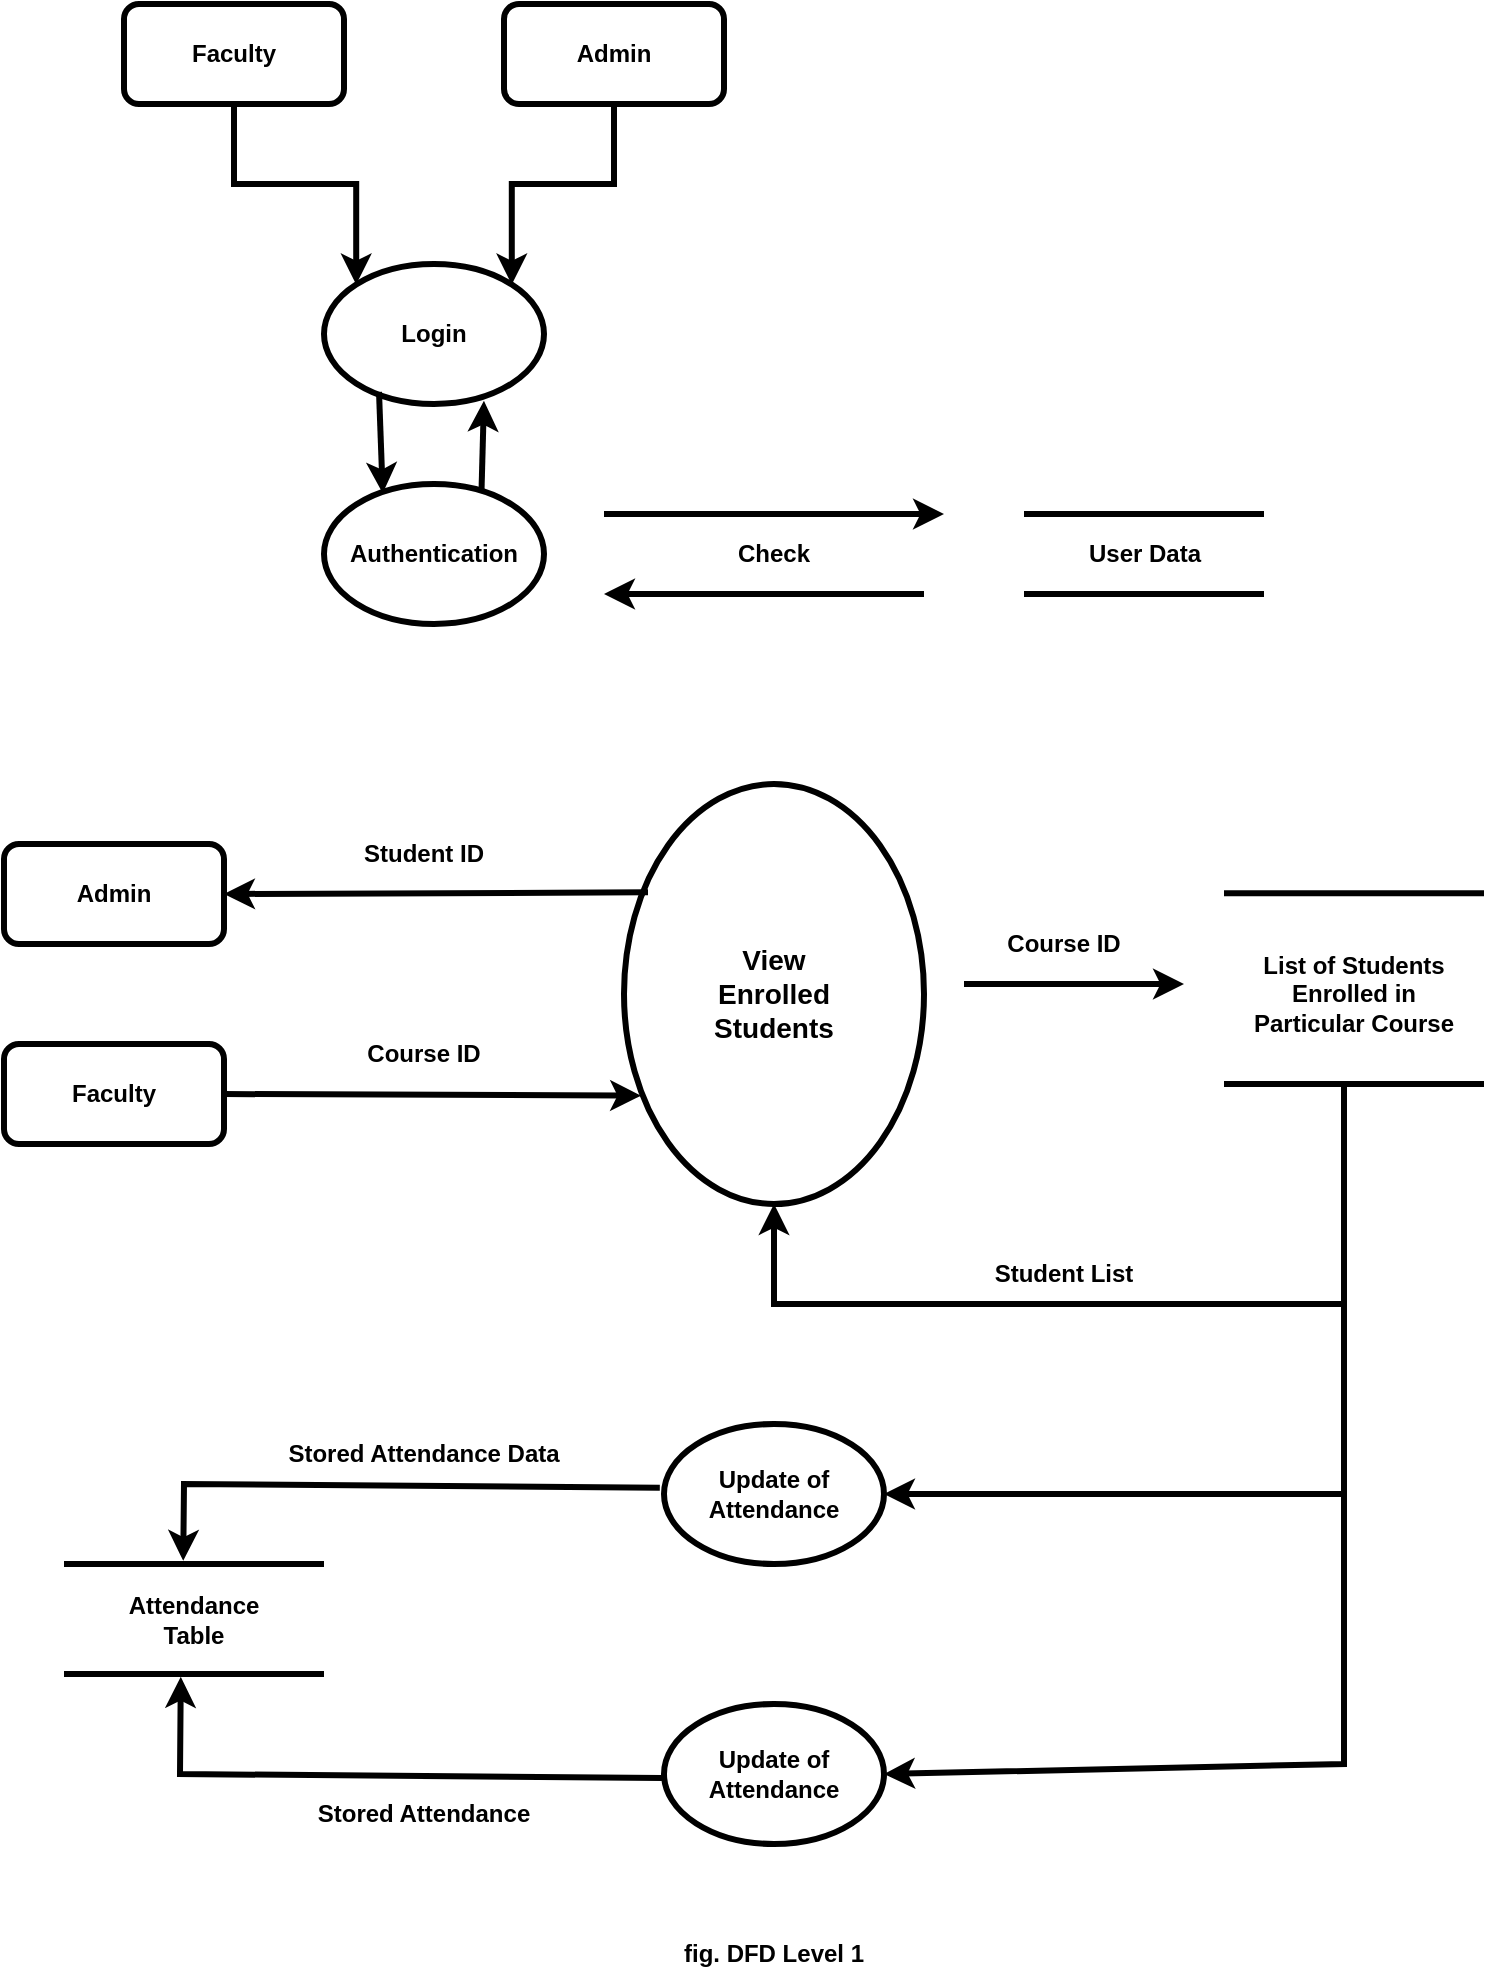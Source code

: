 <mxfile version="24.7.4">
  <diagram name="Page-1" id="e7sQo26B1uetAWzda61K">
    <mxGraphModel grid="1" page="1" gridSize="10" guides="1" tooltips="1" connect="1" arrows="1" fold="1" pageScale="1" pageWidth="850" pageHeight="1100" math="0" shadow="0">
      <root>
        <mxCell id="0" />
        <mxCell id="1" parent="0" />
        <mxCell id="Isc7oL6KGUsIhXfSyb_4-7" style="edgeStyle=orthogonalEdgeStyle;rounded=0;orthogonalLoop=1;jettySize=auto;html=1;exitX=0.5;exitY=1;exitDx=0;exitDy=0;entryX=0;entryY=0;entryDx=0;entryDy=0;strokeWidth=3;" edge="1" parent="1" source="Isc7oL6KGUsIhXfSyb_4-1" target="Isc7oL6KGUsIhXfSyb_4-3">
          <mxGeometry relative="1" as="geometry" />
        </mxCell>
        <mxCell id="Isc7oL6KGUsIhXfSyb_4-1" value="&lt;b&gt;Faculty&lt;/b&gt;" style="rounded=1;whiteSpace=wrap;html=1;strokeWidth=3;" vertex="1" parent="1">
          <mxGeometry x="100" y="70" width="110" height="50" as="geometry" />
        </mxCell>
        <mxCell id="Isc7oL6KGUsIhXfSyb_4-3" value="&lt;b&gt;Login&lt;/b&gt;" style="ellipse;whiteSpace=wrap;html=1;strokeWidth=3;" vertex="1" parent="1">
          <mxGeometry x="200" y="200" width="110" height="70" as="geometry" />
        </mxCell>
        <mxCell id="Isc7oL6KGUsIhXfSyb_4-5" value="&lt;b&gt;Authentication&lt;/b&gt;" style="ellipse;whiteSpace=wrap;html=1;strokeWidth=3;" vertex="1" parent="1">
          <mxGeometry x="200" y="310" width="110" height="70" as="geometry" />
        </mxCell>
        <mxCell id="Isc7oL6KGUsIhXfSyb_4-8" style="edgeStyle=orthogonalEdgeStyle;rounded=0;orthogonalLoop=1;jettySize=auto;html=1;exitX=0.5;exitY=1;exitDx=0;exitDy=0;entryX=1;entryY=0;entryDx=0;entryDy=0;strokeWidth=3;" edge="1" parent="1" source="Isc7oL6KGUsIhXfSyb_4-6" target="Isc7oL6KGUsIhXfSyb_4-3">
          <mxGeometry relative="1" as="geometry" />
        </mxCell>
        <mxCell id="Isc7oL6KGUsIhXfSyb_4-6" value="&lt;b&gt;Admin&lt;/b&gt;" style="rounded=1;whiteSpace=wrap;html=1;strokeWidth=3;" vertex="1" parent="1">
          <mxGeometry x="290" y="70" width="110" height="50" as="geometry" />
        </mxCell>
        <mxCell id="Isc7oL6KGUsIhXfSyb_4-11" value="" style="endArrow=classic;html=1;rounded=0;entryX=0.267;entryY=0.066;entryDx=0;entryDy=0;entryPerimeter=0;exitX=0.25;exitY=0.914;exitDx=0;exitDy=0;exitPerimeter=0;strokeWidth=3;" edge="1" parent="1" source="Isc7oL6KGUsIhXfSyb_4-3" target="Isc7oL6KGUsIhXfSyb_4-5">
          <mxGeometry width="50" height="50" relative="1" as="geometry">
            <mxPoint x="230" y="279.36" as="sourcePoint" />
            <mxPoint x="230.0" y="310" as="targetPoint" />
          </mxGeometry>
        </mxCell>
        <mxCell id="Isc7oL6KGUsIhXfSyb_4-12" value="" style="endArrow=classic;html=1;rounded=0;exitX=0.716;exitY=0.048;exitDx=0;exitDy=0;exitPerimeter=0;entryX=0.727;entryY=0.977;entryDx=0;entryDy=0;entryPerimeter=0;strokeWidth=3;" edge="1" parent="1" source="Isc7oL6KGUsIhXfSyb_4-5" target="Isc7oL6KGUsIhXfSyb_4-3">
          <mxGeometry width="50" height="50" relative="1" as="geometry">
            <mxPoint x="310" y="280" as="sourcePoint" />
            <mxPoint x="360" y="230" as="targetPoint" />
          </mxGeometry>
        </mxCell>
        <mxCell id="Isc7oL6KGUsIhXfSyb_4-15" value="" style="group" connectable="0" vertex="1" parent="1">
          <mxGeometry x="550" y="325" width="120" height="40" as="geometry" />
        </mxCell>
        <mxCell id="Isc7oL6KGUsIhXfSyb_4-13" value="" style="endArrow=none;html=1;rounded=0;strokeWidth=3;" edge="1" parent="Isc7oL6KGUsIhXfSyb_4-15">
          <mxGeometry width="50" height="50" relative="1" as="geometry">
            <mxPoint as="sourcePoint" />
            <mxPoint x="120" as="targetPoint" />
          </mxGeometry>
        </mxCell>
        <mxCell id="Isc7oL6KGUsIhXfSyb_4-14" value="" style="endArrow=none;html=1;rounded=0;strokeWidth=3;" edge="1" parent="Isc7oL6KGUsIhXfSyb_4-15">
          <mxGeometry width="50" height="50" relative="1" as="geometry">
            <mxPoint y="40" as="sourcePoint" />
            <mxPoint x="120" y="40" as="targetPoint" />
          </mxGeometry>
        </mxCell>
        <mxCell id="Isc7oL6KGUsIhXfSyb_4-16" value="&lt;b&gt;User Data&lt;/b&gt;" style="text;html=1;align=center;verticalAlign=middle;resizable=0;points=[];autosize=1;strokeColor=none;fillColor=none;" vertex="1" parent="Isc7oL6KGUsIhXfSyb_4-15">
          <mxGeometry x="20" y="5" width="80" height="30" as="geometry" />
        </mxCell>
        <mxCell id="Isc7oL6KGUsIhXfSyb_4-21" value="" style="endArrow=classic;html=1;rounded=0;strokeWidth=3;" edge="1" parent="1">
          <mxGeometry width="50" height="50" relative="1" as="geometry">
            <mxPoint x="340" y="325" as="sourcePoint" />
            <mxPoint x="510" y="325" as="targetPoint" />
          </mxGeometry>
        </mxCell>
        <mxCell id="Isc7oL6KGUsIhXfSyb_4-25" value="" style="endArrow=classic;html=1;rounded=0;fontStyle=1;strokeWidth=3;" edge="1" parent="1">
          <mxGeometry width="50" height="50" relative="1" as="geometry">
            <mxPoint x="500" y="365" as="sourcePoint" />
            <mxPoint x="340" y="365" as="targetPoint" />
          </mxGeometry>
        </mxCell>
        <mxCell id="Isc7oL6KGUsIhXfSyb_4-26" value="&lt;b&gt;Check&lt;/b&gt;" style="text;strokeColor=none;align=center;fillColor=none;html=1;verticalAlign=middle;whiteSpace=wrap;rounded=0;" vertex="1" parent="1">
          <mxGeometry x="395" y="330" width="60" height="30" as="geometry" />
        </mxCell>
        <mxCell id="Isc7oL6KGUsIhXfSyb_4-30" value="&lt;font style=&quot;font-size: 14px;&quot;&gt;&lt;b&gt;View&lt;/b&gt;&lt;/font&gt;&lt;div style=&quot;font-size: 14px;&quot;&gt;&lt;font style=&quot;font-size: 14px;&quot;&gt;&lt;b&gt;Enrolled&lt;/b&gt;&lt;/font&gt;&lt;/div&gt;&lt;div style=&quot;font-size: 14px;&quot;&gt;&lt;font style=&quot;font-size: 14px;&quot;&gt;&lt;b&gt;Students&lt;/b&gt;&lt;/font&gt;&lt;/div&gt;" style="ellipse;whiteSpace=wrap;html=1;strokeWidth=3;" vertex="1" parent="1">
          <mxGeometry x="350" y="460" width="150" height="210" as="geometry" />
        </mxCell>
        <mxCell id="Isc7oL6KGUsIhXfSyb_4-31" value="&lt;b&gt;Admin&lt;/b&gt;" style="rounded=1;whiteSpace=wrap;html=1;strokeWidth=3;" vertex="1" parent="1">
          <mxGeometry x="40" y="490" width="110" height="50" as="geometry" />
        </mxCell>
        <mxCell id="Isc7oL6KGUsIhXfSyb_4-32" value="&lt;b&gt;Faculty&lt;/b&gt;" style="rounded=1;whiteSpace=wrap;html=1;strokeWidth=3;" vertex="1" parent="1">
          <mxGeometry x="40" y="590" width="110" height="50" as="geometry" />
        </mxCell>
        <mxCell id="Isc7oL6KGUsIhXfSyb_4-35" value="" style="endArrow=classic;html=1;rounded=0;entryX=1;entryY=0.5;entryDx=0;entryDy=0;exitX=0.08;exitY=0.258;exitDx=0;exitDy=0;exitPerimeter=0;strokeWidth=3;" edge="1" parent="1" source="Isc7oL6KGUsIhXfSyb_4-30" target="Isc7oL6KGUsIhXfSyb_4-31">
          <mxGeometry width="50" height="50" relative="1" as="geometry">
            <mxPoint x="320" y="510" as="sourcePoint" />
            <mxPoint x="270" y="570" as="targetPoint" />
          </mxGeometry>
        </mxCell>
        <mxCell id="Isc7oL6KGUsIhXfSyb_4-36" value="" style="endArrow=classic;html=1;rounded=0;exitX=1;exitY=0.5;exitDx=0;exitDy=0;strokeWidth=3;entryX=0.057;entryY=0.742;entryDx=0;entryDy=0;entryPerimeter=0;" edge="1" parent="1" source="Isc7oL6KGUsIhXfSyb_4-32" target="Isc7oL6KGUsIhXfSyb_4-30">
          <mxGeometry width="50" height="50" relative="1" as="geometry">
            <mxPoint x="220" y="620" as="sourcePoint" />
            <mxPoint x="360" y="610" as="targetPoint" />
          </mxGeometry>
        </mxCell>
        <mxCell id="Isc7oL6KGUsIhXfSyb_4-37" value="&lt;b&gt;Student ID&lt;/b&gt;" style="text;strokeColor=none;align=center;fillColor=none;html=1;verticalAlign=middle;whiteSpace=wrap;rounded=0;" vertex="1" parent="1">
          <mxGeometry x="210" y="480" width="80" height="30" as="geometry" />
        </mxCell>
        <mxCell id="Isc7oL6KGUsIhXfSyb_4-38" value="&lt;b&gt;Course ID&lt;/b&gt;" style="text;strokeColor=none;align=center;fillColor=none;html=1;verticalAlign=middle;whiteSpace=wrap;rounded=0;" vertex="1" parent="1">
          <mxGeometry x="220" y="580" width="60" height="30" as="geometry" />
        </mxCell>
        <mxCell id="Isc7oL6KGUsIhXfSyb_4-39" value="&lt;b&gt;List of Students&lt;br&gt;Enrolled in&lt;br&gt;Particular Course&lt;/b&gt;" style="text;strokeColor=none;align=center;fillColor=none;html=1;verticalAlign=middle;whiteSpace=wrap;rounded=0;" vertex="1" parent="1">
          <mxGeometry x="660" y="525" width="110" height="80" as="geometry" />
        </mxCell>
        <mxCell id="Isc7oL6KGUsIhXfSyb_4-41" value="" style="endArrow=none;html=1;rounded=0;strokeWidth=3;" edge="1" parent="1">
          <mxGeometry width="50" height="50" relative="1" as="geometry">
            <mxPoint x="650" y="514.57" as="sourcePoint" />
            <mxPoint x="780" y="514.57" as="targetPoint" />
          </mxGeometry>
        </mxCell>
        <mxCell id="Isc7oL6KGUsIhXfSyb_4-42" value="" style="endArrow=none;html=1;rounded=0;strokeWidth=3;" edge="1" parent="1">
          <mxGeometry width="50" height="50" relative="1" as="geometry">
            <mxPoint x="650" y="610" as="sourcePoint" />
            <mxPoint x="780" y="610" as="targetPoint" />
          </mxGeometry>
        </mxCell>
        <mxCell id="Isc7oL6KGUsIhXfSyb_4-43" value="" style="endArrow=classic;html=1;rounded=0;strokeWidth=3;" edge="1" parent="1">
          <mxGeometry width="50" height="50" relative="1" as="geometry">
            <mxPoint x="520" y="560" as="sourcePoint" />
            <mxPoint x="630" y="560" as="targetPoint" />
          </mxGeometry>
        </mxCell>
        <mxCell id="Isc7oL6KGUsIhXfSyb_4-44" value="&lt;b&gt;Course ID&lt;/b&gt;" style="text;strokeColor=none;align=center;fillColor=none;html=1;verticalAlign=middle;whiteSpace=wrap;rounded=0;" vertex="1" parent="1">
          <mxGeometry x="540" y="525" width="60" height="30" as="geometry" />
        </mxCell>
        <mxCell id="Isc7oL6KGUsIhXfSyb_4-45" value="" style="endArrow=classic;html=1;rounded=0;strokeWidth=3;entryX=0.5;entryY=1;entryDx=0;entryDy=0;" edge="1" parent="1" target="Isc7oL6KGUsIhXfSyb_4-30">
          <mxGeometry width="50" height="50" relative="1" as="geometry">
            <mxPoint x="710" y="610" as="sourcePoint" />
            <mxPoint x="520" y="670" as="targetPoint" />
            <Array as="points">
              <mxPoint x="710" y="720" />
              <mxPoint x="425" y="720" />
            </Array>
          </mxGeometry>
        </mxCell>
        <mxCell id="Isc7oL6KGUsIhXfSyb_4-46" value="&lt;b&gt;Student List&lt;/b&gt;" style="text;strokeColor=none;align=center;fillColor=none;html=1;verticalAlign=middle;whiteSpace=wrap;rounded=0;" vertex="1" parent="1">
          <mxGeometry x="525" y="690" width="90" height="30" as="geometry" />
        </mxCell>
        <mxCell id="Isc7oL6KGUsIhXfSyb_4-47" value="&lt;b&gt;Update of Attendance&lt;/b&gt;" style="ellipse;whiteSpace=wrap;html=1;strokeWidth=3;" vertex="1" parent="1">
          <mxGeometry x="370" y="780" width="110" height="70" as="geometry" />
        </mxCell>
        <mxCell id="Isc7oL6KGUsIhXfSyb_4-48" value="" style="endArrow=classic;html=1;rounded=0;strokeWidth=3;entryX=1;entryY=0.5;entryDx=0;entryDy=0;" edge="1" parent="1" target="Isc7oL6KGUsIhXfSyb_4-47">
          <mxGeometry width="50" height="50" relative="1" as="geometry">
            <mxPoint x="710" y="720" as="sourcePoint" />
            <mxPoint x="830" y="710" as="targetPoint" />
            <Array as="points">
              <mxPoint x="710" y="815" />
            </Array>
          </mxGeometry>
        </mxCell>
        <mxCell id="Isc7oL6KGUsIhXfSyb_4-49" value="&lt;b&gt;Update of Attendance&lt;/b&gt;" style="ellipse;whiteSpace=wrap;html=1;strokeWidth=3;" vertex="1" parent="1">
          <mxGeometry x="370" y="920" width="110" height="70" as="geometry" />
        </mxCell>
        <mxCell id="Isc7oL6KGUsIhXfSyb_4-50" value="" style="endArrow=classic;html=1;rounded=0;strokeWidth=3;entryX=1;entryY=0.5;entryDx=0;entryDy=0;" edge="1" parent="1" target="Isc7oL6KGUsIhXfSyb_4-49">
          <mxGeometry width="50" height="50" relative="1" as="geometry">
            <mxPoint x="710" y="810" as="sourcePoint" />
            <mxPoint x="480" y="905" as="targetPoint" />
            <Array as="points">
              <mxPoint x="710" y="950" />
            </Array>
          </mxGeometry>
        </mxCell>
        <mxCell id="Isc7oL6KGUsIhXfSyb_4-51" value="" style="endArrow=none;html=1;rounded=0;strokeWidth=3;" edge="1" parent="1">
          <mxGeometry width="50" height="50" relative="1" as="geometry">
            <mxPoint x="70" y="850" as="sourcePoint" />
            <mxPoint x="200" y="850" as="targetPoint" />
          </mxGeometry>
        </mxCell>
        <mxCell id="Isc7oL6KGUsIhXfSyb_4-52" value="" style="endArrow=none;html=1;rounded=0;strokeWidth=3;" edge="1" parent="1">
          <mxGeometry width="50" height="50" relative="1" as="geometry">
            <mxPoint x="70" y="905" as="sourcePoint" />
            <mxPoint x="200" y="905" as="targetPoint" />
          </mxGeometry>
        </mxCell>
        <mxCell id="Isc7oL6KGUsIhXfSyb_4-53" value="&lt;b&gt;Attendance&lt;br&gt;Table&lt;/b&gt;" style="text;strokeColor=none;align=center;fillColor=none;html=1;verticalAlign=middle;whiteSpace=wrap;rounded=0;" vertex="1" parent="1">
          <mxGeometry x="80" y="850" width="110" height="55" as="geometry" />
        </mxCell>
        <mxCell id="Isc7oL6KGUsIhXfSyb_4-54" value="" style="endArrow=classic;html=1;rounded=0;strokeWidth=3;exitX=-0.019;exitY=0.455;exitDx=0;exitDy=0;exitPerimeter=0;entryX=0.451;entryY=-0.029;entryDx=0;entryDy=0;entryPerimeter=0;" edge="1" parent="1" source="Isc7oL6KGUsIhXfSyb_4-47" target="Isc7oL6KGUsIhXfSyb_4-53">
          <mxGeometry width="50" height="50" relative="1" as="geometry">
            <mxPoint x="170" y="690" as="sourcePoint" />
            <mxPoint x="130" y="840" as="targetPoint" />
            <Array as="points">
              <mxPoint x="130" y="810" />
            </Array>
          </mxGeometry>
        </mxCell>
        <mxCell id="Isc7oL6KGUsIhXfSyb_4-55" value="" style="endArrow=classic;html=1;rounded=0;strokeWidth=3;exitX=-0.019;exitY=0.455;exitDx=0;exitDy=0;exitPerimeter=0;entryX=0.44;entryY=1.026;entryDx=0;entryDy=0;entryPerimeter=0;" edge="1" parent="1" target="Isc7oL6KGUsIhXfSyb_4-53">
          <mxGeometry width="50" height="50" relative="1" as="geometry">
            <mxPoint x="369" y="957" as="sourcePoint" />
            <mxPoint x="140" y="930" as="targetPoint" />
            <Array as="points">
              <mxPoint x="128" y="955" />
            </Array>
          </mxGeometry>
        </mxCell>
        <mxCell id="Isc7oL6KGUsIhXfSyb_4-57" value="&lt;b&gt;Stored Attendance Data&lt;/b&gt;" style="text;strokeColor=none;align=center;fillColor=none;html=1;verticalAlign=middle;whiteSpace=wrap;rounded=0;" vertex="1" parent="1">
          <mxGeometry x="180" y="780" width="140" height="30" as="geometry" />
        </mxCell>
        <mxCell id="Isc7oL6KGUsIhXfSyb_4-58" value="&lt;b&gt;Stored Attendance&lt;/b&gt;" style="text;strokeColor=none;align=center;fillColor=none;html=1;verticalAlign=middle;whiteSpace=wrap;rounded=0;" vertex="1" parent="1">
          <mxGeometry x="180" y="960" width="140" height="30" as="geometry" />
        </mxCell>
        <mxCell id="Isc7oL6KGUsIhXfSyb_4-59" value="&lt;b&gt;fig. DFD Level 1&lt;/b&gt;" style="text;strokeColor=none;align=center;fillColor=none;html=1;verticalAlign=middle;whiteSpace=wrap;rounded=0;" vertex="1" parent="1">
          <mxGeometry x="360" y="1030" width="130" height="30" as="geometry" />
        </mxCell>
      </root>
    </mxGraphModel>
  </diagram>
</mxfile>
